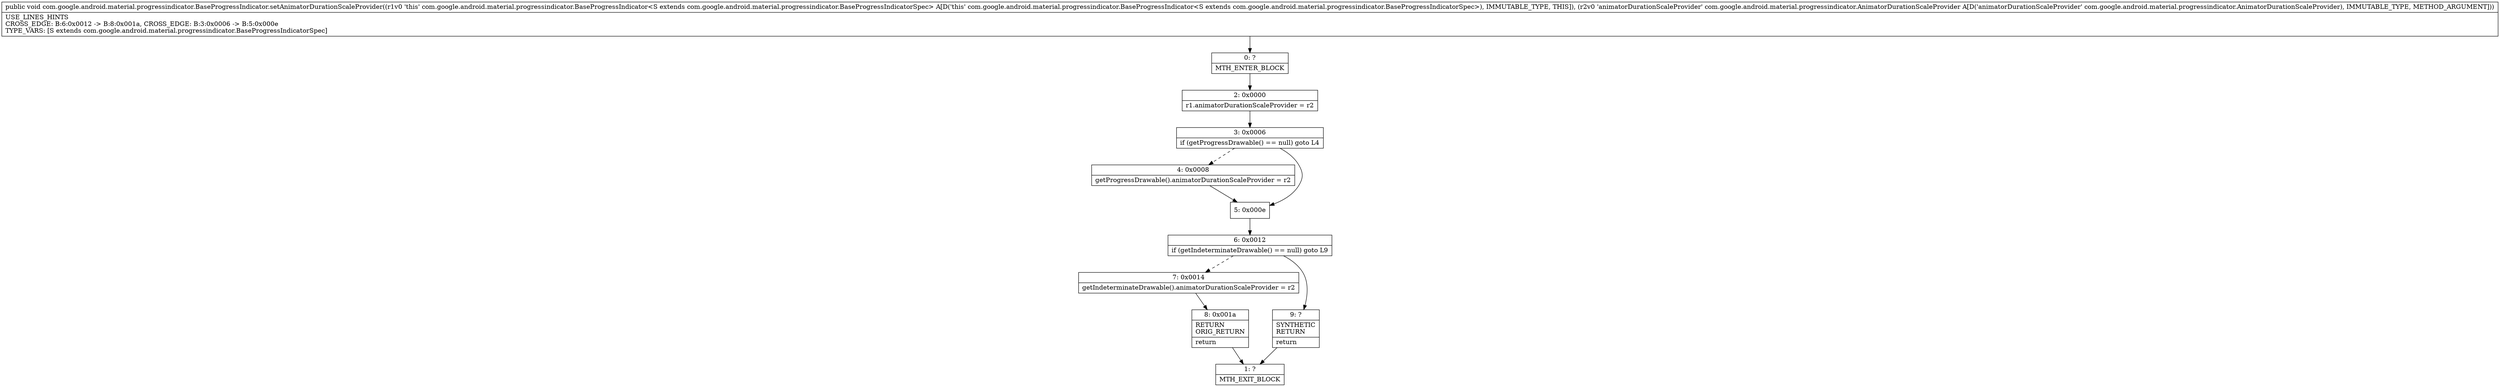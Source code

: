digraph "CFG forcom.google.android.material.progressindicator.BaseProgressIndicator.setAnimatorDurationScaleProvider(Lcom\/google\/android\/material\/progressindicator\/AnimatorDurationScaleProvider;)V" {
Node_0 [shape=record,label="{0\:\ ?|MTH_ENTER_BLOCK\l}"];
Node_2 [shape=record,label="{2\:\ 0x0000|r1.animatorDurationScaleProvider = r2\l}"];
Node_3 [shape=record,label="{3\:\ 0x0006|if (getProgressDrawable() == null) goto L4\l}"];
Node_4 [shape=record,label="{4\:\ 0x0008|getProgressDrawable().animatorDurationScaleProvider = r2\l}"];
Node_5 [shape=record,label="{5\:\ 0x000e}"];
Node_6 [shape=record,label="{6\:\ 0x0012|if (getIndeterminateDrawable() == null) goto L9\l}"];
Node_7 [shape=record,label="{7\:\ 0x0014|getIndeterminateDrawable().animatorDurationScaleProvider = r2\l}"];
Node_8 [shape=record,label="{8\:\ 0x001a|RETURN\lORIG_RETURN\l|return\l}"];
Node_1 [shape=record,label="{1\:\ ?|MTH_EXIT_BLOCK\l}"];
Node_9 [shape=record,label="{9\:\ ?|SYNTHETIC\lRETURN\l|return\l}"];
MethodNode[shape=record,label="{public void com.google.android.material.progressindicator.BaseProgressIndicator.setAnimatorDurationScaleProvider((r1v0 'this' com.google.android.material.progressindicator.BaseProgressIndicator\<S extends com.google.android.material.progressindicator.BaseProgressIndicatorSpec\> A[D('this' com.google.android.material.progressindicator.BaseProgressIndicator\<S extends com.google.android.material.progressindicator.BaseProgressIndicatorSpec\>), IMMUTABLE_TYPE, THIS]), (r2v0 'animatorDurationScaleProvider' com.google.android.material.progressindicator.AnimatorDurationScaleProvider A[D('animatorDurationScaleProvider' com.google.android.material.progressindicator.AnimatorDurationScaleProvider), IMMUTABLE_TYPE, METHOD_ARGUMENT]))  | USE_LINES_HINTS\lCROSS_EDGE: B:6:0x0012 \-\> B:8:0x001a, CROSS_EDGE: B:3:0x0006 \-\> B:5:0x000e\lTYPE_VARS: [S extends com.google.android.material.progressindicator.BaseProgressIndicatorSpec]\l}"];
MethodNode -> Node_0;Node_0 -> Node_2;
Node_2 -> Node_3;
Node_3 -> Node_4[style=dashed];
Node_3 -> Node_5;
Node_4 -> Node_5;
Node_5 -> Node_6;
Node_6 -> Node_7[style=dashed];
Node_6 -> Node_9;
Node_7 -> Node_8;
Node_8 -> Node_1;
Node_9 -> Node_1;
}


